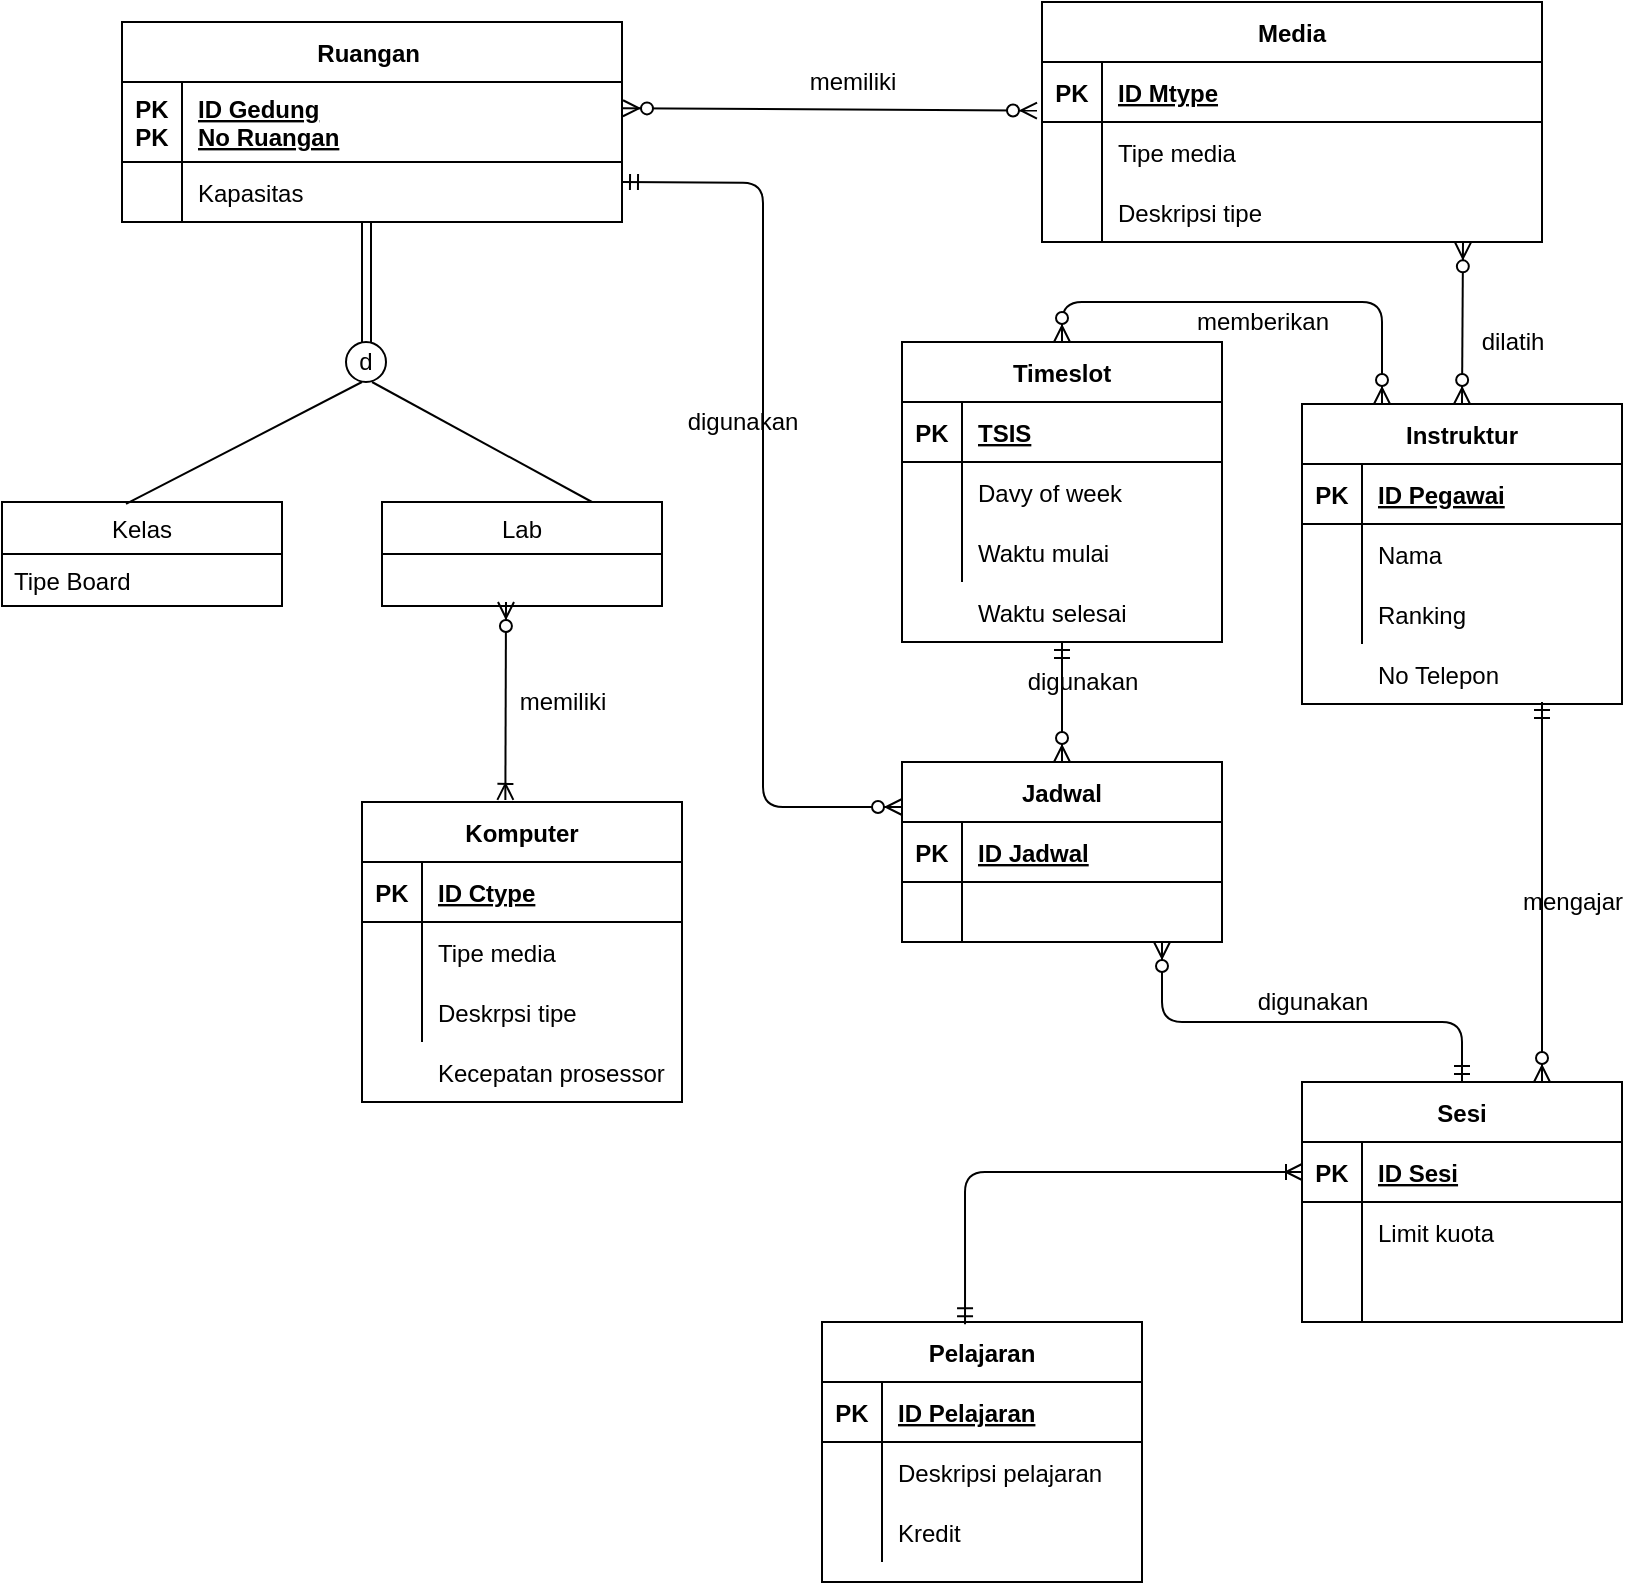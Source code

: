 <mxfile version="15.2.7" type="github">
  <diagram id="R2lEEEUBdFMjLlhIrx00" name="Page-1">
    <mxGraphModel dx="1137" dy="706" grid="1" gridSize="10" guides="1" tooltips="1" connect="1" arrows="1" fold="1" page="1" pageScale="1" pageWidth="850" pageHeight="1100" math="0" shadow="0" extFonts="Permanent Marker^https://fonts.googleapis.com/css?family=Permanent+Marker">
      <root>
        <mxCell id="0" />
        <mxCell id="1" parent="0" />
        <mxCell id="C-vyLk0tnHw3VtMMgP7b-2" value="Media" style="shape=table;startSize=30;container=1;collapsible=1;childLayout=tableLayout;fixedRows=1;rowLines=0;fontStyle=1;align=center;resizeLast=1;" parent="1" vertex="1">
          <mxGeometry x="550" y="40" width="250" height="120" as="geometry" />
        </mxCell>
        <mxCell id="C-vyLk0tnHw3VtMMgP7b-3" value="" style="shape=partialRectangle;collapsible=0;dropTarget=0;pointerEvents=0;fillColor=none;points=[[0,0.5],[1,0.5]];portConstraint=eastwest;top=0;left=0;right=0;bottom=1;" parent="C-vyLk0tnHw3VtMMgP7b-2" vertex="1">
          <mxGeometry y="30" width="250" height="30" as="geometry" />
        </mxCell>
        <mxCell id="C-vyLk0tnHw3VtMMgP7b-4" value="PK" style="shape=partialRectangle;overflow=hidden;connectable=0;fillColor=none;top=0;left=0;bottom=0;right=0;fontStyle=1;" parent="C-vyLk0tnHw3VtMMgP7b-3" vertex="1">
          <mxGeometry width="30" height="30" as="geometry" />
        </mxCell>
        <mxCell id="C-vyLk0tnHw3VtMMgP7b-5" value="ID Mtype" style="shape=partialRectangle;overflow=hidden;connectable=0;fillColor=none;top=0;left=0;bottom=0;right=0;align=left;spacingLeft=6;fontStyle=5;" parent="C-vyLk0tnHw3VtMMgP7b-3" vertex="1">
          <mxGeometry x="30" width="220" height="30" as="geometry" />
        </mxCell>
        <mxCell id="C-vyLk0tnHw3VtMMgP7b-6" value="" style="shape=partialRectangle;collapsible=0;dropTarget=0;pointerEvents=0;fillColor=none;points=[[0,0.5],[1,0.5]];portConstraint=eastwest;top=0;left=0;right=0;bottom=0;" parent="C-vyLk0tnHw3VtMMgP7b-2" vertex="1">
          <mxGeometry y="60" width="250" height="30" as="geometry" />
        </mxCell>
        <mxCell id="C-vyLk0tnHw3VtMMgP7b-7" value="" style="shape=partialRectangle;overflow=hidden;connectable=0;fillColor=none;top=0;left=0;bottom=0;right=0;" parent="C-vyLk0tnHw3VtMMgP7b-6" vertex="1">
          <mxGeometry width="30" height="30" as="geometry" />
        </mxCell>
        <mxCell id="C-vyLk0tnHw3VtMMgP7b-8" value="Tipe media" style="shape=partialRectangle;overflow=hidden;connectable=0;fillColor=none;top=0;left=0;bottom=0;right=0;align=left;spacingLeft=6;" parent="C-vyLk0tnHw3VtMMgP7b-6" vertex="1">
          <mxGeometry x="30" width="220" height="30" as="geometry" />
        </mxCell>
        <mxCell id="C-vyLk0tnHw3VtMMgP7b-9" value="" style="shape=partialRectangle;collapsible=0;dropTarget=0;pointerEvents=0;fillColor=none;points=[[0,0.5],[1,0.5]];portConstraint=eastwest;top=0;left=0;right=0;bottom=0;" parent="C-vyLk0tnHw3VtMMgP7b-2" vertex="1">
          <mxGeometry y="90" width="250" height="30" as="geometry" />
        </mxCell>
        <mxCell id="C-vyLk0tnHw3VtMMgP7b-10" value="" style="shape=partialRectangle;overflow=hidden;connectable=0;fillColor=none;top=0;left=0;bottom=0;right=0;" parent="C-vyLk0tnHw3VtMMgP7b-9" vertex="1">
          <mxGeometry width="30" height="30" as="geometry" />
        </mxCell>
        <mxCell id="C-vyLk0tnHw3VtMMgP7b-11" value="Deskripsi tipe" style="shape=partialRectangle;overflow=hidden;connectable=0;fillColor=none;top=0;left=0;bottom=0;right=0;align=left;spacingLeft=6;" parent="C-vyLk0tnHw3VtMMgP7b-9" vertex="1">
          <mxGeometry x="30" width="220" height="30" as="geometry" />
        </mxCell>
        <mxCell id="C-vyLk0tnHw3VtMMgP7b-13" value="Komputer" style="shape=table;startSize=30;container=1;collapsible=1;childLayout=tableLayout;fixedRows=1;rowLines=0;fontStyle=1;align=center;resizeLast=1;" parent="1" vertex="1">
          <mxGeometry x="210" y="440" width="160" height="150" as="geometry" />
        </mxCell>
        <mxCell id="C-vyLk0tnHw3VtMMgP7b-14" value="" style="shape=partialRectangle;collapsible=0;dropTarget=0;pointerEvents=0;fillColor=none;points=[[0,0.5],[1,0.5]];portConstraint=eastwest;top=0;left=0;right=0;bottom=1;" parent="C-vyLk0tnHw3VtMMgP7b-13" vertex="1">
          <mxGeometry y="30" width="160" height="30" as="geometry" />
        </mxCell>
        <mxCell id="C-vyLk0tnHw3VtMMgP7b-15" value="PK" style="shape=partialRectangle;overflow=hidden;connectable=0;fillColor=none;top=0;left=0;bottom=0;right=0;fontStyle=1;" parent="C-vyLk0tnHw3VtMMgP7b-14" vertex="1">
          <mxGeometry width="30" height="30" as="geometry" />
        </mxCell>
        <mxCell id="C-vyLk0tnHw3VtMMgP7b-16" value="ID Ctype" style="shape=partialRectangle;overflow=hidden;connectable=0;fillColor=none;top=0;left=0;bottom=0;right=0;align=left;spacingLeft=6;fontStyle=5;" parent="C-vyLk0tnHw3VtMMgP7b-14" vertex="1">
          <mxGeometry x="30" width="130" height="30" as="geometry" />
        </mxCell>
        <mxCell id="C-vyLk0tnHw3VtMMgP7b-17" value="" style="shape=partialRectangle;collapsible=0;dropTarget=0;pointerEvents=0;fillColor=none;points=[[0,0.5],[1,0.5]];portConstraint=eastwest;top=0;left=0;right=0;bottom=0;" parent="C-vyLk0tnHw3VtMMgP7b-13" vertex="1">
          <mxGeometry y="60" width="160" height="30" as="geometry" />
        </mxCell>
        <mxCell id="C-vyLk0tnHw3VtMMgP7b-18" value="" style="shape=partialRectangle;overflow=hidden;connectable=0;fillColor=none;top=0;left=0;bottom=0;right=0;" parent="C-vyLk0tnHw3VtMMgP7b-17" vertex="1">
          <mxGeometry width="30" height="30" as="geometry" />
        </mxCell>
        <mxCell id="C-vyLk0tnHw3VtMMgP7b-19" value="Tipe media" style="shape=partialRectangle;overflow=hidden;connectable=0;fillColor=none;top=0;left=0;bottom=0;right=0;align=left;spacingLeft=6;" parent="C-vyLk0tnHw3VtMMgP7b-17" vertex="1">
          <mxGeometry x="30" width="130" height="30" as="geometry" />
        </mxCell>
        <mxCell id="C-vyLk0tnHw3VtMMgP7b-20" value="" style="shape=partialRectangle;collapsible=0;dropTarget=0;pointerEvents=0;fillColor=none;points=[[0,0.5],[1,0.5]];portConstraint=eastwest;top=0;left=0;right=0;bottom=0;" parent="C-vyLk0tnHw3VtMMgP7b-13" vertex="1">
          <mxGeometry y="90" width="160" height="30" as="geometry" />
        </mxCell>
        <mxCell id="C-vyLk0tnHw3VtMMgP7b-21" value="" style="shape=partialRectangle;overflow=hidden;connectable=0;fillColor=none;top=0;left=0;bottom=0;right=0;" parent="C-vyLk0tnHw3VtMMgP7b-20" vertex="1">
          <mxGeometry width="30" height="30" as="geometry" />
        </mxCell>
        <mxCell id="C-vyLk0tnHw3VtMMgP7b-22" value="Deskrpsi tipe" style="shape=partialRectangle;overflow=hidden;connectable=0;fillColor=none;top=0;left=0;bottom=0;right=0;align=left;spacingLeft=6;" parent="C-vyLk0tnHw3VtMMgP7b-20" vertex="1">
          <mxGeometry x="30" width="130" height="30" as="geometry" />
        </mxCell>
        <mxCell id="C-vyLk0tnHw3VtMMgP7b-23" value="Ruangan " style="shape=table;startSize=30;container=1;collapsible=1;childLayout=tableLayout;fixedRows=1;rowLines=0;fontStyle=1;align=center;resizeLast=1;" parent="1" vertex="1">
          <mxGeometry x="90" y="50" width="250" height="100" as="geometry" />
        </mxCell>
        <mxCell id="C-vyLk0tnHw3VtMMgP7b-24" value="" style="shape=partialRectangle;collapsible=0;dropTarget=0;pointerEvents=0;fillColor=none;points=[[0,0.5],[1,0.5]];portConstraint=eastwest;top=0;left=0;right=0;bottom=1;" parent="C-vyLk0tnHw3VtMMgP7b-23" vertex="1">
          <mxGeometry y="30" width="250" height="40" as="geometry" />
        </mxCell>
        <mxCell id="C-vyLk0tnHw3VtMMgP7b-25" value="PK&#xa;PK" style="shape=partialRectangle;overflow=hidden;connectable=0;fillColor=none;top=0;left=0;bottom=0;right=0;fontStyle=1;" parent="C-vyLk0tnHw3VtMMgP7b-24" vertex="1">
          <mxGeometry width="30" height="40" as="geometry" />
        </mxCell>
        <mxCell id="C-vyLk0tnHw3VtMMgP7b-26" value="ID Gedung&#xa;No Ruangan" style="shape=partialRectangle;overflow=hidden;connectable=0;fillColor=none;top=0;left=0;bottom=0;right=0;align=left;spacingLeft=6;fontStyle=5;" parent="C-vyLk0tnHw3VtMMgP7b-24" vertex="1">
          <mxGeometry x="30" width="220" height="40" as="geometry" />
        </mxCell>
        <mxCell id="C-vyLk0tnHw3VtMMgP7b-27" value="" style="shape=partialRectangle;collapsible=0;dropTarget=0;pointerEvents=0;fillColor=none;points=[[0,0.5],[1,0.5]];portConstraint=eastwest;top=0;left=0;right=0;bottom=0;" parent="C-vyLk0tnHw3VtMMgP7b-23" vertex="1">
          <mxGeometry y="70" width="250" height="30" as="geometry" />
        </mxCell>
        <mxCell id="C-vyLk0tnHw3VtMMgP7b-28" value="" style="shape=partialRectangle;overflow=hidden;connectable=0;fillColor=none;top=0;left=0;bottom=0;right=0;" parent="C-vyLk0tnHw3VtMMgP7b-27" vertex="1">
          <mxGeometry width="30" height="30" as="geometry" />
        </mxCell>
        <mxCell id="C-vyLk0tnHw3VtMMgP7b-29" value="Kapasitas" style="shape=partialRectangle;overflow=hidden;connectable=0;fillColor=none;top=0;left=0;bottom=0;right=0;align=left;spacingLeft=6;" parent="C-vyLk0tnHw3VtMMgP7b-27" vertex="1">
          <mxGeometry x="30" width="220" height="30" as="geometry" />
        </mxCell>
        <mxCell id="TE7j0v6hj5f8of7M5h0q-1" value="" style="endArrow=none;html=1;strokeWidth=1;" edge="1" parent="1">
          <mxGeometry width="50" height="50" relative="1" as="geometry">
            <mxPoint x="210" y="210" as="sourcePoint" />
            <mxPoint x="210" y="150" as="targetPoint" />
          </mxGeometry>
        </mxCell>
        <mxCell id="TE7j0v6hj5f8of7M5h0q-2" value="" style="endArrow=none;html=1;strokeWidth=1;" edge="1" parent="1">
          <mxGeometry width="50" height="50" relative="1" as="geometry">
            <mxPoint x="214.5" y="210" as="sourcePoint" />
            <mxPoint x="214.5" y="150" as="targetPoint" />
          </mxGeometry>
        </mxCell>
        <mxCell id="TE7j0v6hj5f8of7M5h0q-4" value="Kelas" style="swimlane;fontStyle=0;childLayout=stackLayout;horizontal=1;startSize=26;horizontalStack=0;resizeParent=1;resizeParentMax=0;resizeLast=0;collapsible=1;marginBottom=0;" vertex="1" parent="1">
          <mxGeometry x="30" y="290" width="140" height="52" as="geometry" />
        </mxCell>
        <mxCell id="TE7j0v6hj5f8of7M5h0q-5" value="Tipe Board" style="text;strokeColor=none;fillColor=none;align=left;verticalAlign=top;spacingLeft=4;spacingRight=4;overflow=hidden;rotatable=0;points=[[0,0.5],[1,0.5]];portConstraint=eastwest;" vertex="1" parent="TE7j0v6hj5f8of7M5h0q-4">
          <mxGeometry y="26" width="140" height="26" as="geometry" />
        </mxCell>
        <mxCell id="TE7j0v6hj5f8of7M5h0q-8" value="Lab" style="swimlane;fontStyle=0;childLayout=stackLayout;horizontal=1;startSize=26;horizontalStack=0;resizeParent=1;resizeParentMax=0;resizeLast=0;collapsible=1;marginBottom=0;" vertex="1" parent="1">
          <mxGeometry x="220" y="290" width="140" height="52" as="geometry" />
        </mxCell>
        <mxCell id="TE7j0v6hj5f8of7M5h0q-12" value="d" style="ellipse;whiteSpace=wrap;html=1;aspect=fixed;" vertex="1" parent="1">
          <mxGeometry x="202" y="210" width="20" height="20" as="geometry" />
        </mxCell>
        <mxCell id="TE7j0v6hj5f8of7M5h0q-13" value="" style="endArrow=none;html=1;strokeWidth=1;exitX=0.443;exitY=0.019;exitDx=0;exitDy=0;exitPerimeter=0;" edge="1" parent="1" source="TE7j0v6hj5f8of7M5h0q-4">
          <mxGeometry width="50" height="50" relative="1" as="geometry">
            <mxPoint x="160" y="280" as="sourcePoint" />
            <mxPoint x="210" y="230" as="targetPoint" />
          </mxGeometry>
        </mxCell>
        <mxCell id="TE7j0v6hj5f8of7M5h0q-14" value="" style="endArrow=none;html=1;strokeWidth=1;exitX=0.75;exitY=0;exitDx=0;exitDy=0;" edge="1" parent="1" source="TE7j0v6hj5f8of7M5h0q-8">
          <mxGeometry width="50" height="50" relative="1" as="geometry">
            <mxPoint x="295" y="290" as="sourcePoint" />
            <mxPoint x="215" y="230" as="targetPoint" />
          </mxGeometry>
        </mxCell>
        <mxCell id="TE7j0v6hj5f8of7M5h0q-16" value="" style="shape=partialRectangle;collapsible=0;dropTarget=0;pointerEvents=0;fillColor=none;points=[[0,0.5],[1,0.5]];portConstraint=eastwest;top=0;left=0;right=0;bottom=0;" vertex="1" parent="1">
          <mxGeometry x="210" y="560" width="160" height="30" as="geometry" />
        </mxCell>
        <mxCell id="TE7j0v6hj5f8of7M5h0q-17" value="" style="shape=partialRectangle;overflow=hidden;connectable=0;fillColor=none;top=0;left=0;bottom=0;right=0;" vertex="1" parent="TE7j0v6hj5f8of7M5h0q-16">
          <mxGeometry width="30" height="30" as="geometry" />
        </mxCell>
        <mxCell id="TE7j0v6hj5f8of7M5h0q-18" value="Kecepatan prosessor" style="shape=partialRectangle;overflow=hidden;connectable=0;fillColor=none;top=0;left=0;bottom=0;right=0;align=left;spacingLeft=6;" vertex="1" parent="TE7j0v6hj5f8of7M5h0q-16">
          <mxGeometry x="30" width="130" height="30" as="geometry" />
        </mxCell>
        <mxCell id="TE7j0v6hj5f8of7M5h0q-24" value="" style="fontSize=12;html=1;endArrow=ERoneToMany;startArrow=ERzeroToMany;strokeWidth=1;entryX=0.448;entryY=-0.007;entryDx=0;entryDy=0;entryPerimeter=0;" edge="1" parent="1" target="C-vyLk0tnHw3VtMMgP7b-13">
          <mxGeometry width="100" height="100" relative="1" as="geometry">
            <mxPoint x="282" y="340" as="sourcePoint" />
            <mxPoint x="270" y="430" as="targetPoint" />
          </mxGeometry>
        </mxCell>
        <mxCell id="TE7j0v6hj5f8of7M5h0q-25" value="memiliki" style="text;html=1;align=center;verticalAlign=middle;resizable=0;points=[];autosize=1;strokeColor=none;fillColor=none;" vertex="1" parent="1">
          <mxGeometry x="280" y="380" width="60" height="20" as="geometry" />
        </mxCell>
        <mxCell id="TE7j0v6hj5f8of7M5h0q-27" value="" style="fontSize=12;html=1;endArrow=ERzeroToMany;endFill=1;startArrow=ERzeroToMany;strokeWidth=1;exitX=1.002;exitY=0.328;exitDx=0;exitDy=0;entryX=-0.01;entryY=0.81;entryDx=0;entryDy=0;exitPerimeter=0;entryPerimeter=0;" edge="1" parent="1" source="C-vyLk0tnHw3VtMMgP7b-24" target="C-vyLk0tnHw3VtMMgP7b-3">
          <mxGeometry width="100" height="100" relative="1" as="geometry">
            <mxPoint x="520" y="290" as="sourcePoint" />
            <mxPoint x="540" y="120" as="targetPoint" />
          </mxGeometry>
        </mxCell>
        <mxCell id="TE7j0v6hj5f8of7M5h0q-28" value="memiliki" style="text;html=1;align=center;verticalAlign=middle;resizable=0;points=[];autosize=1;strokeColor=none;fillColor=none;" vertex="1" parent="1">
          <mxGeometry x="425" y="70" width="60" height="20" as="geometry" />
        </mxCell>
        <mxCell id="TE7j0v6hj5f8of7M5h0q-29" value="Instruktur" style="shape=table;startSize=30;container=1;collapsible=1;childLayout=tableLayout;fixedRows=1;rowLines=0;fontStyle=1;align=center;resizeLast=1;" vertex="1" parent="1">
          <mxGeometry x="680" y="241" width="160" height="150" as="geometry" />
        </mxCell>
        <mxCell id="TE7j0v6hj5f8of7M5h0q-30" value="" style="shape=partialRectangle;collapsible=0;dropTarget=0;pointerEvents=0;fillColor=none;points=[[0,0.5],[1,0.5]];portConstraint=eastwest;top=0;left=0;right=0;bottom=1;" vertex="1" parent="TE7j0v6hj5f8of7M5h0q-29">
          <mxGeometry y="30" width="160" height="30" as="geometry" />
        </mxCell>
        <mxCell id="TE7j0v6hj5f8of7M5h0q-31" value="PK" style="shape=partialRectangle;overflow=hidden;connectable=0;fillColor=none;top=0;left=0;bottom=0;right=0;fontStyle=1;" vertex="1" parent="TE7j0v6hj5f8of7M5h0q-30">
          <mxGeometry width="30" height="30" as="geometry" />
        </mxCell>
        <mxCell id="TE7j0v6hj5f8of7M5h0q-32" value="ID Pegawai" style="shape=partialRectangle;overflow=hidden;connectable=0;fillColor=none;top=0;left=0;bottom=0;right=0;align=left;spacingLeft=6;fontStyle=5;" vertex="1" parent="TE7j0v6hj5f8of7M5h0q-30">
          <mxGeometry x="30" width="130" height="30" as="geometry" />
        </mxCell>
        <mxCell id="TE7j0v6hj5f8of7M5h0q-33" value="" style="shape=partialRectangle;collapsible=0;dropTarget=0;pointerEvents=0;fillColor=none;points=[[0,0.5],[1,0.5]];portConstraint=eastwest;top=0;left=0;right=0;bottom=0;" vertex="1" parent="TE7j0v6hj5f8of7M5h0q-29">
          <mxGeometry y="60" width="160" height="30" as="geometry" />
        </mxCell>
        <mxCell id="TE7j0v6hj5f8of7M5h0q-34" value="" style="shape=partialRectangle;overflow=hidden;connectable=0;fillColor=none;top=0;left=0;bottom=0;right=0;" vertex="1" parent="TE7j0v6hj5f8of7M5h0q-33">
          <mxGeometry width="30" height="30" as="geometry" />
        </mxCell>
        <mxCell id="TE7j0v6hj5f8of7M5h0q-35" value="Nama" style="shape=partialRectangle;overflow=hidden;connectable=0;fillColor=none;top=0;left=0;bottom=0;right=0;align=left;spacingLeft=6;" vertex="1" parent="TE7j0v6hj5f8of7M5h0q-33">
          <mxGeometry x="30" width="130" height="30" as="geometry" />
        </mxCell>
        <mxCell id="TE7j0v6hj5f8of7M5h0q-36" value="" style="shape=partialRectangle;collapsible=0;dropTarget=0;pointerEvents=0;fillColor=none;points=[[0,0.5],[1,0.5]];portConstraint=eastwest;top=0;left=0;right=0;bottom=0;" vertex="1" parent="TE7j0v6hj5f8of7M5h0q-29">
          <mxGeometry y="90" width="160" height="30" as="geometry" />
        </mxCell>
        <mxCell id="TE7j0v6hj5f8of7M5h0q-37" value="" style="shape=partialRectangle;overflow=hidden;connectable=0;fillColor=none;top=0;left=0;bottom=0;right=0;" vertex="1" parent="TE7j0v6hj5f8of7M5h0q-36">
          <mxGeometry width="30" height="30" as="geometry" />
        </mxCell>
        <mxCell id="TE7j0v6hj5f8of7M5h0q-38" value="Ranking" style="shape=partialRectangle;overflow=hidden;connectable=0;fillColor=none;top=0;left=0;bottom=0;right=0;align=left;spacingLeft=6;" vertex="1" parent="TE7j0v6hj5f8of7M5h0q-36">
          <mxGeometry x="30" width="130" height="30" as="geometry" />
        </mxCell>
        <mxCell id="TE7j0v6hj5f8of7M5h0q-39" value="No Telepon" style="shape=partialRectangle;overflow=hidden;connectable=0;fillColor=none;top=0;left=0;bottom=0;right=0;align=left;spacingLeft=6;" vertex="1" parent="1">
          <mxGeometry x="710" y="361" width="130" height="30" as="geometry" />
        </mxCell>
        <mxCell id="TE7j0v6hj5f8of7M5h0q-40" value="" style="fontSize=12;html=1;endArrow=ERzeroToMany;endFill=1;startArrow=ERzeroToMany;strokeWidth=1;entryX=0.5;entryY=0;entryDx=0;entryDy=0;exitX=0.842;exitY=1.006;exitDx=0;exitDy=0;exitPerimeter=0;" edge="1" parent="1" source="C-vyLk0tnHw3VtMMgP7b-9" target="TE7j0v6hj5f8of7M5h0q-29">
          <mxGeometry width="100" height="100" relative="1" as="geometry">
            <mxPoint x="560" y="190" as="sourcePoint" />
            <mxPoint x="557.5" y="104.3" as="targetPoint" />
          </mxGeometry>
        </mxCell>
        <mxCell id="TE7j0v6hj5f8of7M5h0q-41" value="dilatih" style="text;html=1;align=center;verticalAlign=middle;resizable=0;points=[];autosize=1;strokeColor=none;fillColor=none;" vertex="1" parent="1">
          <mxGeometry x="760" y="200" width="50" height="20" as="geometry" />
        </mxCell>
        <mxCell id="TE7j0v6hj5f8of7M5h0q-42" value="Timeslot" style="shape=table;startSize=30;container=1;collapsible=1;childLayout=tableLayout;fixedRows=1;rowLines=0;fontStyle=1;align=center;resizeLast=1;" vertex="1" parent="1">
          <mxGeometry x="480" y="210" width="160" height="150" as="geometry" />
        </mxCell>
        <mxCell id="TE7j0v6hj5f8of7M5h0q-43" value="" style="shape=partialRectangle;collapsible=0;dropTarget=0;pointerEvents=0;fillColor=none;points=[[0,0.5],[1,0.5]];portConstraint=eastwest;top=0;left=0;right=0;bottom=1;" vertex="1" parent="TE7j0v6hj5f8of7M5h0q-42">
          <mxGeometry y="30" width="160" height="30" as="geometry" />
        </mxCell>
        <mxCell id="TE7j0v6hj5f8of7M5h0q-44" value="PK" style="shape=partialRectangle;overflow=hidden;connectable=0;fillColor=none;top=0;left=0;bottom=0;right=0;fontStyle=1;" vertex="1" parent="TE7j0v6hj5f8of7M5h0q-43">
          <mxGeometry width="30" height="30" as="geometry" />
        </mxCell>
        <mxCell id="TE7j0v6hj5f8of7M5h0q-45" value="TSIS" style="shape=partialRectangle;overflow=hidden;connectable=0;fillColor=none;top=0;left=0;bottom=0;right=0;align=left;spacingLeft=6;fontStyle=5;" vertex="1" parent="TE7j0v6hj5f8of7M5h0q-43">
          <mxGeometry x="30" width="130" height="30" as="geometry" />
        </mxCell>
        <mxCell id="TE7j0v6hj5f8of7M5h0q-46" value="" style="shape=partialRectangle;collapsible=0;dropTarget=0;pointerEvents=0;fillColor=none;points=[[0,0.5],[1,0.5]];portConstraint=eastwest;top=0;left=0;right=0;bottom=0;" vertex="1" parent="TE7j0v6hj5f8of7M5h0q-42">
          <mxGeometry y="60" width="160" height="30" as="geometry" />
        </mxCell>
        <mxCell id="TE7j0v6hj5f8of7M5h0q-47" value="" style="shape=partialRectangle;overflow=hidden;connectable=0;fillColor=none;top=0;left=0;bottom=0;right=0;" vertex="1" parent="TE7j0v6hj5f8of7M5h0q-46">
          <mxGeometry width="30" height="30" as="geometry" />
        </mxCell>
        <mxCell id="TE7j0v6hj5f8of7M5h0q-48" value="Davy of week" style="shape=partialRectangle;overflow=hidden;connectable=0;fillColor=none;top=0;left=0;bottom=0;right=0;align=left;spacingLeft=6;" vertex="1" parent="TE7j0v6hj5f8of7M5h0q-46">
          <mxGeometry x="30" width="130" height="30" as="geometry" />
        </mxCell>
        <mxCell id="TE7j0v6hj5f8of7M5h0q-49" value="" style="shape=partialRectangle;collapsible=0;dropTarget=0;pointerEvents=0;fillColor=none;points=[[0,0.5],[1,0.5]];portConstraint=eastwest;top=0;left=0;right=0;bottom=0;" vertex="1" parent="TE7j0v6hj5f8of7M5h0q-42">
          <mxGeometry y="90" width="160" height="30" as="geometry" />
        </mxCell>
        <mxCell id="TE7j0v6hj5f8of7M5h0q-50" value="" style="shape=partialRectangle;overflow=hidden;connectable=0;fillColor=none;top=0;left=0;bottom=0;right=0;" vertex="1" parent="TE7j0v6hj5f8of7M5h0q-49">
          <mxGeometry width="30" height="30" as="geometry" />
        </mxCell>
        <mxCell id="TE7j0v6hj5f8of7M5h0q-51" value="Waktu mulai" style="shape=partialRectangle;overflow=hidden;connectable=0;fillColor=none;top=0;left=0;bottom=0;right=0;align=left;spacingLeft=6;" vertex="1" parent="TE7j0v6hj5f8of7M5h0q-49">
          <mxGeometry x="30" width="130" height="30" as="geometry" />
        </mxCell>
        <mxCell id="TE7j0v6hj5f8of7M5h0q-52" value="" style="fontSize=12;html=1;endArrow=ERzeroToMany;endFill=1;startArrow=ERzeroToMany;strokeWidth=1;exitX=0.5;exitY=0;exitDx=0;exitDy=0;entryX=0.25;entryY=0;entryDx=0;entryDy=0;edgeStyle=orthogonalEdgeStyle;" edge="1" parent="1" source="TE7j0v6hj5f8of7M5h0q-42" target="TE7j0v6hj5f8of7M5h0q-29">
          <mxGeometry width="100" height="100" relative="1" as="geometry">
            <mxPoint x="350.5" y="103.12" as="sourcePoint" />
            <mxPoint x="557.5" y="104.3" as="targetPoint" />
            <Array as="points">
              <mxPoint x="560" y="190" />
              <mxPoint x="720" y="190" />
            </Array>
          </mxGeometry>
        </mxCell>
        <mxCell id="TE7j0v6hj5f8of7M5h0q-53" value="Waktu selesai" style="shape=partialRectangle;overflow=hidden;connectable=0;fillColor=none;top=0;left=0;bottom=0;right=0;align=left;spacingLeft=6;" vertex="1" parent="1">
          <mxGeometry x="510" y="330" width="130" height="30" as="geometry" />
        </mxCell>
        <mxCell id="TE7j0v6hj5f8of7M5h0q-54" value="memberikan" style="text;html=1;align=center;verticalAlign=middle;resizable=0;points=[];autosize=1;strokeColor=none;fillColor=none;" vertex="1" parent="1">
          <mxGeometry x="620" y="190" width="80" height="20" as="geometry" />
        </mxCell>
        <mxCell id="TE7j0v6hj5f8of7M5h0q-56" value="Jadwal" style="shape=table;startSize=30;container=1;collapsible=1;childLayout=tableLayout;fixedRows=1;rowLines=0;fontStyle=1;align=center;resizeLast=1;" vertex="1" parent="1">
          <mxGeometry x="480" y="420" width="160" height="90" as="geometry" />
        </mxCell>
        <mxCell id="TE7j0v6hj5f8of7M5h0q-57" value="" style="shape=partialRectangle;collapsible=0;dropTarget=0;pointerEvents=0;fillColor=none;points=[[0,0.5],[1,0.5]];portConstraint=eastwest;top=0;left=0;right=0;bottom=1;" vertex="1" parent="TE7j0v6hj5f8of7M5h0q-56">
          <mxGeometry y="30" width="160" height="30" as="geometry" />
        </mxCell>
        <mxCell id="TE7j0v6hj5f8of7M5h0q-58" value="PK" style="shape=partialRectangle;overflow=hidden;connectable=0;fillColor=none;top=0;left=0;bottom=0;right=0;fontStyle=1;" vertex="1" parent="TE7j0v6hj5f8of7M5h0q-57">
          <mxGeometry width="30" height="30" as="geometry" />
        </mxCell>
        <mxCell id="TE7j0v6hj5f8of7M5h0q-59" value="ID Jadwal" style="shape=partialRectangle;overflow=hidden;connectable=0;fillColor=none;top=0;left=0;bottom=0;right=0;align=left;spacingLeft=6;fontStyle=5;" vertex="1" parent="TE7j0v6hj5f8of7M5h0q-57">
          <mxGeometry x="30" width="130" height="30" as="geometry" />
        </mxCell>
        <mxCell id="TE7j0v6hj5f8of7M5h0q-63" value="" style="shape=partialRectangle;collapsible=0;dropTarget=0;pointerEvents=0;fillColor=none;points=[[0,0.5],[1,0.5]];portConstraint=eastwest;top=0;left=0;right=0;bottom=0;" vertex="1" parent="TE7j0v6hj5f8of7M5h0q-56">
          <mxGeometry y="60" width="160" height="30" as="geometry" />
        </mxCell>
        <mxCell id="TE7j0v6hj5f8of7M5h0q-64" value="" style="shape=partialRectangle;overflow=hidden;connectable=0;fillColor=none;top=0;left=0;bottom=0;right=0;" vertex="1" parent="TE7j0v6hj5f8of7M5h0q-63">
          <mxGeometry width="30" height="30" as="geometry" />
        </mxCell>
        <mxCell id="TE7j0v6hj5f8of7M5h0q-65" value="" style="shape=partialRectangle;overflow=hidden;connectable=0;fillColor=none;top=0;left=0;bottom=0;right=0;align=left;spacingLeft=6;" vertex="1" parent="TE7j0v6hj5f8of7M5h0q-63">
          <mxGeometry x="30" width="130" height="30" as="geometry" />
        </mxCell>
        <mxCell id="TE7j0v6hj5f8of7M5h0q-66" value="" style="fontSize=12;html=1;endArrow=ERzeroToMany;startArrow=ERmandOne;strokeWidth=1;entryX=0.5;entryY=0;entryDx=0;entryDy=0;" edge="1" parent="1" target="TE7j0v6hj5f8of7M5h0q-56">
          <mxGeometry width="100" height="100" relative="1" as="geometry">
            <mxPoint x="560" y="360" as="sourcePoint" />
            <mxPoint x="620" y="410" as="targetPoint" />
          </mxGeometry>
        </mxCell>
        <mxCell id="TE7j0v6hj5f8of7M5h0q-67" value="Sesi" style="shape=table;startSize=30;container=1;collapsible=1;childLayout=tableLayout;fixedRows=1;rowLines=0;fontStyle=1;align=center;resizeLast=1;" vertex="1" parent="1">
          <mxGeometry x="680" y="580" width="160" height="120" as="geometry" />
        </mxCell>
        <mxCell id="TE7j0v6hj5f8of7M5h0q-68" value="" style="shape=partialRectangle;collapsible=0;dropTarget=0;pointerEvents=0;fillColor=none;points=[[0,0.5],[1,0.5]];portConstraint=eastwest;top=0;left=0;right=0;bottom=1;" vertex="1" parent="TE7j0v6hj5f8of7M5h0q-67">
          <mxGeometry y="30" width="160" height="30" as="geometry" />
        </mxCell>
        <mxCell id="TE7j0v6hj5f8of7M5h0q-69" value="PK" style="shape=partialRectangle;overflow=hidden;connectable=0;fillColor=none;top=0;left=0;bottom=0;right=0;fontStyle=1;" vertex="1" parent="TE7j0v6hj5f8of7M5h0q-68">
          <mxGeometry width="30" height="30" as="geometry" />
        </mxCell>
        <mxCell id="TE7j0v6hj5f8of7M5h0q-70" value="ID Sesi" style="shape=partialRectangle;overflow=hidden;connectable=0;fillColor=none;top=0;left=0;bottom=0;right=0;align=left;spacingLeft=6;fontStyle=5;" vertex="1" parent="TE7j0v6hj5f8of7M5h0q-68">
          <mxGeometry x="30" width="130" height="30" as="geometry" />
        </mxCell>
        <mxCell id="TE7j0v6hj5f8of7M5h0q-71" value="" style="shape=partialRectangle;collapsible=0;dropTarget=0;pointerEvents=0;fillColor=none;points=[[0,0.5],[1,0.5]];portConstraint=eastwest;top=0;left=0;right=0;bottom=0;" vertex="1" parent="TE7j0v6hj5f8of7M5h0q-67">
          <mxGeometry y="60" width="160" height="30" as="geometry" />
        </mxCell>
        <mxCell id="TE7j0v6hj5f8of7M5h0q-72" value="" style="shape=partialRectangle;overflow=hidden;connectable=0;fillColor=none;top=0;left=0;bottom=0;right=0;" vertex="1" parent="TE7j0v6hj5f8of7M5h0q-71">
          <mxGeometry width="30" height="30" as="geometry" />
        </mxCell>
        <mxCell id="TE7j0v6hj5f8of7M5h0q-73" value="Limit kuota" style="shape=partialRectangle;overflow=hidden;connectable=0;fillColor=none;top=0;left=0;bottom=0;right=0;align=left;spacingLeft=6;" vertex="1" parent="TE7j0v6hj5f8of7M5h0q-71">
          <mxGeometry x="30" width="130" height="30" as="geometry" />
        </mxCell>
        <mxCell id="TE7j0v6hj5f8of7M5h0q-74" value="" style="shape=partialRectangle;collapsible=0;dropTarget=0;pointerEvents=0;fillColor=none;points=[[0,0.5],[1,0.5]];portConstraint=eastwest;top=0;left=0;right=0;bottom=0;" vertex="1" parent="TE7j0v6hj5f8of7M5h0q-67">
          <mxGeometry y="90" width="160" height="30" as="geometry" />
        </mxCell>
        <mxCell id="TE7j0v6hj5f8of7M5h0q-75" value="" style="shape=partialRectangle;overflow=hidden;connectable=0;fillColor=none;top=0;left=0;bottom=0;right=0;" vertex="1" parent="TE7j0v6hj5f8of7M5h0q-74">
          <mxGeometry width="30" height="30" as="geometry" />
        </mxCell>
        <mxCell id="TE7j0v6hj5f8of7M5h0q-76" value="" style="shape=partialRectangle;overflow=hidden;connectable=0;fillColor=none;top=0;left=0;bottom=0;right=0;align=left;spacingLeft=6;" vertex="1" parent="TE7j0v6hj5f8of7M5h0q-74">
          <mxGeometry x="30" width="130" height="30" as="geometry" />
        </mxCell>
        <mxCell id="TE7j0v6hj5f8of7M5h0q-77" value="Pelajaran" style="shape=table;startSize=30;container=1;collapsible=1;childLayout=tableLayout;fixedRows=1;rowLines=0;fontStyle=1;align=center;resizeLast=1;" vertex="1" parent="1">
          <mxGeometry x="440" y="700" width="160" height="130" as="geometry" />
        </mxCell>
        <mxCell id="TE7j0v6hj5f8of7M5h0q-78" value="" style="shape=partialRectangle;collapsible=0;dropTarget=0;pointerEvents=0;fillColor=none;points=[[0,0.5],[1,0.5]];portConstraint=eastwest;top=0;left=0;right=0;bottom=1;" vertex="1" parent="TE7j0v6hj5f8of7M5h0q-77">
          <mxGeometry y="30" width="160" height="30" as="geometry" />
        </mxCell>
        <mxCell id="TE7j0v6hj5f8of7M5h0q-79" value="PK" style="shape=partialRectangle;overflow=hidden;connectable=0;fillColor=none;top=0;left=0;bottom=0;right=0;fontStyle=1;" vertex="1" parent="TE7j0v6hj5f8of7M5h0q-78">
          <mxGeometry width="30" height="30" as="geometry" />
        </mxCell>
        <mxCell id="TE7j0v6hj5f8of7M5h0q-80" value="ID Pelajaran" style="shape=partialRectangle;overflow=hidden;connectable=0;fillColor=none;top=0;left=0;bottom=0;right=0;align=left;spacingLeft=6;fontStyle=5;" vertex="1" parent="TE7j0v6hj5f8of7M5h0q-78">
          <mxGeometry x="30" width="130" height="30" as="geometry" />
        </mxCell>
        <mxCell id="TE7j0v6hj5f8of7M5h0q-81" value="" style="shape=partialRectangle;collapsible=0;dropTarget=0;pointerEvents=0;fillColor=none;points=[[0,0.5],[1,0.5]];portConstraint=eastwest;top=0;left=0;right=0;bottom=0;" vertex="1" parent="TE7j0v6hj5f8of7M5h0q-77">
          <mxGeometry y="60" width="160" height="30" as="geometry" />
        </mxCell>
        <mxCell id="TE7j0v6hj5f8of7M5h0q-82" value="" style="shape=partialRectangle;overflow=hidden;connectable=0;fillColor=none;top=0;left=0;bottom=0;right=0;" vertex="1" parent="TE7j0v6hj5f8of7M5h0q-81">
          <mxGeometry width="30" height="30" as="geometry" />
        </mxCell>
        <mxCell id="TE7j0v6hj5f8of7M5h0q-83" value="Deskripsi pelajaran" style="shape=partialRectangle;overflow=hidden;connectable=0;fillColor=none;top=0;left=0;bottom=0;right=0;align=left;spacingLeft=6;" vertex="1" parent="TE7j0v6hj5f8of7M5h0q-81">
          <mxGeometry x="30" width="130" height="30" as="geometry" />
        </mxCell>
        <mxCell id="TE7j0v6hj5f8of7M5h0q-84" value="" style="shape=partialRectangle;collapsible=0;dropTarget=0;pointerEvents=0;fillColor=none;points=[[0,0.5],[1,0.5]];portConstraint=eastwest;top=0;left=0;right=0;bottom=0;" vertex="1" parent="TE7j0v6hj5f8of7M5h0q-77">
          <mxGeometry y="90" width="160" height="30" as="geometry" />
        </mxCell>
        <mxCell id="TE7j0v6hj5f8of7M5h0q-85" value="" style="shape=partialRectangle;overflow=hidden;connectable=0;fillColor=none;top=0;left=0;bottom=0;right=0;" vertex="1" parent="TE7j0v6hj5f8of7M5h0q-84">
          <mxGeometry width="30" height="30" as="geometry" />
        </mxCell>
        <mxCell id="TE7j0v6hj5f8of7M5h0q-86" value="Kredit" style="shape=partialRectangle;overflow=hidden;connectable=0;fillColor=none;top=0;left=0;bottom=0;right=0;align=left;spacingLeft=6;" vertex="1" parent="TE7j0v6hj5f8of7M5h0q-84">
          <mxGeometry x="30" width="130" height="30" as="geometry" />
        </mxCell>
        <mxCell id="TE7j0v6hj5f8of7M5h0q-87" value="" style="fontSize=12;html=1;endArrow=ERzeroToMany;startArrow=ERmandOne;strokeWidth=1;exitX=0.5;exitY=0;exitDx=0;exitDy=0;edgeStyle=orthogonalEdgeStyle;" edge="1" parent="1" source="TE7j0v6hj5f8of7M5h0q-67">
          <mxGeometry width="100" height="100" relative="1" as="geometry">
            <mxPoint x="570" y="370" as="sourcePoint" />
            <mxPoint x="610" y="510" as="targetPoint" />
            <Array as="points">
              <mxPoint x="760" y="550" />
              <mxPoint x="610" y="550" />
            </Array>
          </mxGeometry>
        </mxCell>
        <mxCell id="TE7j0v6hj5f8of7M5h0q-88" value="" style="edgeStyle=orthogonalEdgeStyle;fontSize=12;html=1;endArrow=ERoneToMany;startArrow=ERmandOne;strokeWidth=1;exitX=0.447;exitY=0.009;exitDx=0;exitDy=0;exitPerimeter=0;entryX=0;entryY=0.5;entryDx=0;entryDy=0;" edge="1" parent="1" source="TE7j0v6hj5f8of7M5h0q-77" target="TE7j0v6hj5f8of7M5h0q-68">
          <mxGeometry width="100" height="100" relative="1" as="geometry">
            <mxPoint x="510" y="500" as="sourcePoint" />
            <mxPoint x="610" y="400" as="targetPoint" />
          </mxGeometry>
        </mxCell>
        <mxCell id="TE7j0v6hj5f8of7M5h0q-89" value="" style="fontSize=12;html=1;endArrow=ERzeroToMany;startArrow=ERmandOne;strokeWidth=1;entryX=0.75;entryY=0;entryDx=0;entryDy=0;" edge="1" parent="1" target="TE7j0v6hj5f8of7M5h0q-67">
          <mxGeometry width="100" height="100" relative="1" as="geometry">
            <mxPoint x="800" y="390" as="sourcePoint" />
            <mxPoint x="570" y="430" as="targetPoint" />
          </mxGeometry>
        </mxCell>
        <mxCell id="TE7j0v6hj5f8of7M5h0q-90" value="mengajar" style="text;html=1;align=center;verticalAlign=middle;resizable=0;points=[];autosize=1;strokeColor=none;fillColor=none;" vertex="1" parent="1">
          <mxGeometry x="780" y="480" width="70" height="20" as="geometry" />
        </mxCell>
        <mxCell id="TE7j0v6hj5f8of7M5h0q-91" value="" style="fontSize=12;html=1;endArrow=ERzeroToMany;startArrow=ERmandOne;strokeWidth=1;entryX=0;entryY=0.25;entryDx=0;entryDy=0;edgeStyle=orthogonalEdgeStyle;" edge="1" parent="1" target="TE7j0v6hj5f8of7M5h0q-56">
          <mxGeometry width="100" height="100" relative="1" as="geometry">
            <mxPoint x="340" y="130" as="sourcePoint" />
            <mxPoint x="340" y="190" as="targetPoint" />
          </mxGeometry>
        </mxCell>
        <mxCell id="TE7j0v6hj5f8of7M5h0q-92" value="digunakan" style="text;html=1;align=center;verticalAlign=middle;resizable=0;points=[];autosize=1;strokeColor=none;fillColor=none;" vertex="1" parent="1">
          <mxGeometry x="650" y="530" width="70" height="20" as="geometry" />
        </mxCell>
        <mxCell id="TE7j0v6hj5f8of7M5h0q-93" value="digunakan" style="text;html=1;align=center;verticalAlign=middle;resizable=0;points=[];autosize=1;strokeColor=none;fillColor=none;" vertex="1" parent="1">
          <mxGeometry x="365" y="240" width="70" height="20" as="geometry" />
        </mxCell>
        <mxCell id="TE7j0v6hj5f8of7M5h0q-94" value="digunakan" style="text;html=1;align=center;verticalAlign=middle;resizable=0;points=[];autosize=1;strokeColor=none;fillColor=none;" vertex="1" parent="1">
          <mxGeometry x="535" y="370" width="70" height="20" as="geometry" />
        </mxCell>
      </root>
    </mxGraphModel>
  </diagram>
</mxfile>
